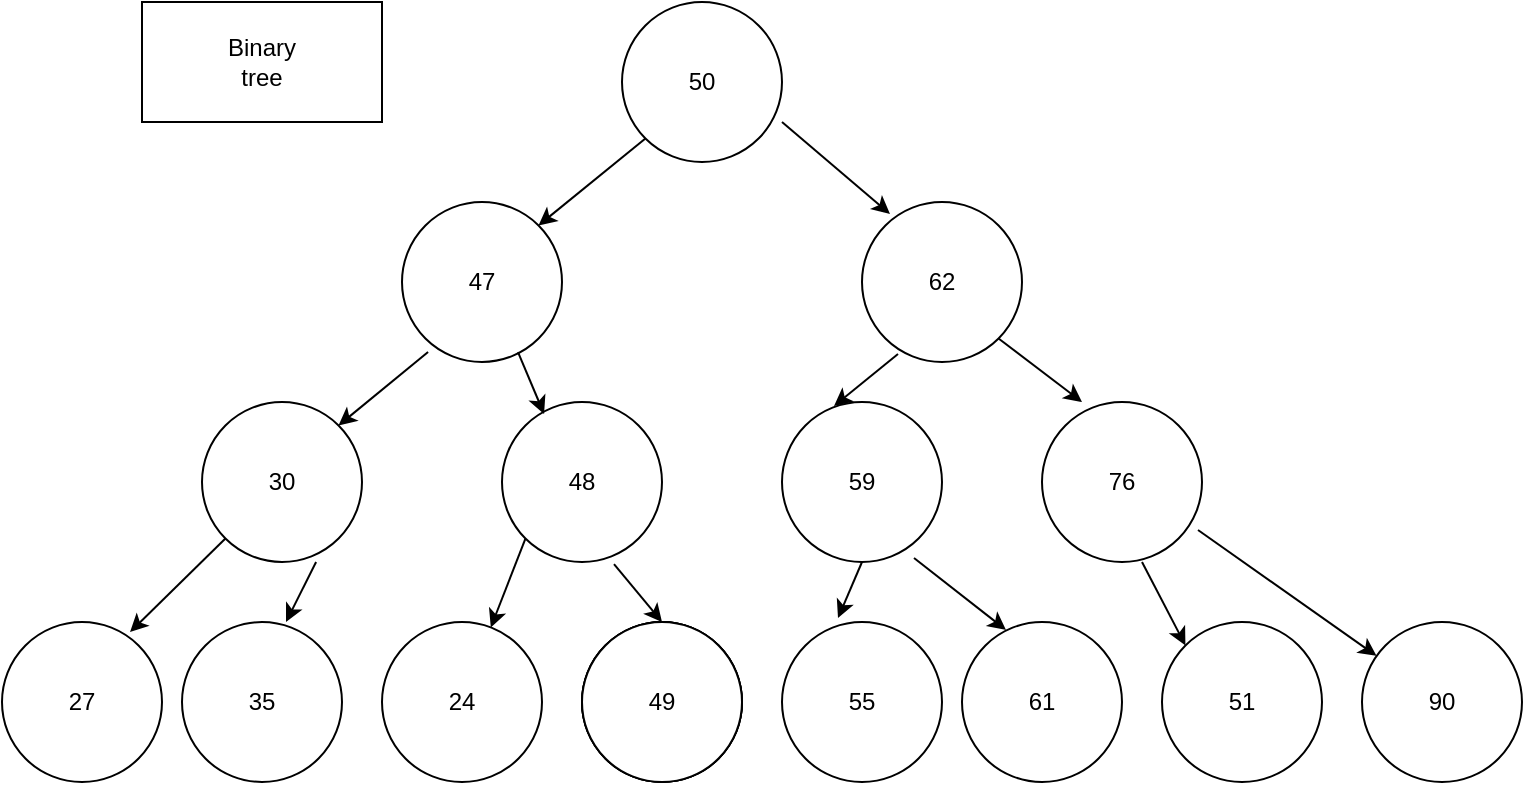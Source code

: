 <mxfile>
    <diagram id="_RJALii_DgdchVroDtS5" name="Страница 1">
        <mxGraphModel dx="650" dy="357" grid="1" gridSize="10" guides="1" tooltips="1" connect="1" arrows="1" fold="1" page="1" pageScale="1" pageWidth="827" pageHeight="1169" math="0" shadow="0">
            <root>
                <mxCell id="0"/>
                <mxCell id="1" parent="0"/>
                <mxCell id="2" value="50" style="ellipse;whiteSpace=wrap;html=1;aspect=fixed;" vertex="1" parent="1">
                    <mxGeometry x="310" y="40" width="80" height="80" as="geometry"/>
                </mxCell>
                <mxCell id="3" value="47" style="ellipse;whiteSpace=wrap;html=1;aspect=fixed;" vertex="1" parent="1">
                    <mxGeometry x="200" y="140" width="80" height="80" as="geometry"/>
                </mxCell>
                <mxCell id="4" value="62" style="ellipse;whiteSpace=wrap;html=1;aspect=fixed;" vertex="1" parent="1">
                    <mxGeometry x="430" y="140" width="80" height="80" as="geometry"/>
                </mxCell>
                <mxCell id="5" value="30" style="ellipse;whiteSpace=wrap;html=1;aspect=fixed;" vertex="1" parent="1">
                    <mxGeometry x="100" y="240" width="80" height="80" as="geometry"/>
                </mxCell>
                <mxCell id="6" value="48" style="ellipse;whiteSpace=wrap;html=1;aspect=fixed;" vertex="1" parent="1">
                    <mxGeometry x="250" y="240" width="80" height="80" as="geometry"/>
                </mxCell>
                <mxCell id="7" value="59" style="ellipse;whiteSpace=wrap;html=1;aspect=fixed;" vertex="1" parent="1">
                    <mxGeometry x="390" y="240" width="80" height="80" as="geometry"/>
                </mxCell>
                <mxCell id="8" value="76" style="ellipse;whiteSpace=wrap;html=1;aspect=fixed;" vertex="1" parent="1">
                    <mxGeometry x="520" y="240" width="80" height="80" as="geometry"/>
                </mxCell>
                <mxCell id="9" value="27" style="ellipse;whiteSpace=wrap;html=1;aspect=fixed;" vertex="1" parent="1">
                    <mxGeometry y="350" width="80" height="80" as="geometry"/>
                </mxCell>
                <mxCell id="10" value="35" style="ellipse;whiteSpace=wrap;html=1;aspect=fixed;" vertex="1" parent="1">
                    <mxGeometry x="90" y="350" width="80" height="80" as="geometry"/>
                </mxCell>
                <mxCell id="11" value="24" style="ellipse;whiteSpace=wrap;html=1;aspect=fixed;" vertex="1" parent="1">
                    <mxGeometry x="190" y="350" width="80" height="80" as="geometry"/>
                </mxCell>
                <mxCell id="12" value="" style="ellipse;whiteSpace=wrap;html=1;aspect=fixed;" vertex="1" parent="1">
                    <mxGeometry x="290" y="350" width="80" height="80" as="geometry"/>
                </mxCell>
                <mxCell id="13" value="" style="ellipse;whiteSpace=wrap;html=1;aspect=fixed;" vertex="1" parent="1">
                    <mxGeometry x="290" y="350" width="80" height="80" as="geometry"/>
                </mxCell>
                <mxCell id="14" value="49" style="ellipse;whiteSpace=wrap;html=1;aspect=fixed;" vertex="1" parent="1">
                    <mxGeometry x="290" y="350" width="80" height="80" as="geometry"/>
                </mxCell>
                <mxCell id="15" value="55" style="ellipse;whiteSpace=wrap;html=1;aspect=fixed;" vertex="1" parent="1">
                    <mxGeometry x="390" y="350" width="80" height="80" as="geometry"/>
                </mxCell>
                <mxCell id="16" value="61" style="ellipse;whiteSpace=wrap;html=1;aspect=fixed;" vertex="1" parent="1">
                    <mxGeometry x="480" y="350" width="80" height="80" as="geometry"/>
                </mxCell>
                <mxCell id="17" value="51" style="ellipse;whiteSpace=wrap;html=1;aspect=fixed;" vertex="1" parent="1">
                    <mxGeometry x="580" y="350" width="80" height="80" as="geometry"/>
                </mxCell>
                <mxCell id="18" value="90" style="ellipse;whiteSpace=wrap;html=1;aspect=fixed;" vertex="1" parent="1">
                    <mxGeometry x="680" y="350" width="80" height="80" as="geometry"/>
                </mxCell>
                <mxCell id="19" value="" style="endArrow=classic;html=1;entryX=1;entryY=0;entryDx=0;entryDy=0;exitX=0;exitY=1;exitDx=0;exitDy=0;" edge="1" parent="1" source="2" target="3">
                    <mxGeometry width="50" height="50" relative="1" as="geometry">
                        <mxPoint x="370" y="220" as="sourcePoint"/>
                        <mxPoint x="360" y="360" as="targetPoint"/>
                    </mxGeometry>
                </mxCell>
                <mxCell id="20" value="" style="endArrow=classic;html=1;entryX=0.175;entryY=0.075;entryDx=0;entryDy=0;entryPerimeter=0;exitX=1;exitY=0.75;exitDx=0;exitDy=0;exitPerimeter=0;" edge="1" parent="1" source="2" target="4">
                    <mxGeometry width="50" height="50" relative="1" as="geometry">
                        <mxPoint x="310" y="110" as="sourcePoint"/>
                        <mxPoint x="360" y="60" as="targetPoint"/>
                    </mxGeometry>
                </mxCell>
                <mxCell id="21" value="" style="endArrow=classic;html=1;exitX=0.163;exitY=0.938;exitDx=0;exitDy=0;exitPerimeter=0;entryX=1;entryY=0;entryDx=0;entryDy=0;" edge="1" parent="1" source="3" target="5">
                    <mxGeometry width="50" height="50" relative="1" as="geometry">
                        <mxPoint x="310" y="210" as="sourcePoint"/>
                        <mxPoint x="360" y="160" as="targetPoint"/>
                    </mxGeometry>
                </mxCell>
                <mxCell id="22" value="" style="endArrow=classic;html=1;entryX=0.263;entryY=0.075;entryDx=0;entryDy=0;entryPerimeter=0;exitX=0.725;exitY=0.938;exitDx=0;exitDy=0;exitPerimeter=0;" edge="1" parent="1" source="3" target="6">
                    <mxGeometry width="50" height="50" relative="1" as="geometry">
                        <mxPoint x="260" y="220" as="sourcePoint"/>
                        <mxPoint x="360" y="160" as="targetPoint"/>
                    </mxGeometry>
                </mxCell>
                <mxCell id="23" value="" style="endArrow=classic;html=1;entryX=0.325;entryY=0.025;entryDx=0;entryDy=0;entryPerimeter=0;exitX=0.225;exitY=0.95;exitDx=0;exitDy=0;exitPerimeter=0;" edge="1" parent="1" source="4" target="7">
                    <mxGeometry width="50" height="50" relative="1" as="geometry">
                        <mxPoint x="310" y="210" as="sourcePoint"/>
                        <mxPoint x="360" y="160" as="targetPoint"/>
                    </mxGeometry>
                </mxCell>
                <mxCell id="24" value="" style="endArrow=classic;html=1;exitX=1;exitY=1;exitDx=0;exitDy=0;" edge="1" parent="1" source="4">
                    <mxGeometry width="50" height="50" relative="1" as="geometry">
                        <mxPoint x="310" y="210" as="sourcePoint"/>
                        <mxPoint x="540" y="240" as="targetPoint"/>
                    </mxGeometry>
                </mxCell>
                <mxCell id="25" value="" style="endArrow=classic;html=1;exitX=0;exitY=1;exitDx=0;exitDy=0;entryX=0.8;entryY=0.063;entryDx=0;entryDy=0;entryPerimeter=0;" edge="1" parent="1" source="5" target="9">
                    <mxGeometry width="50" height="50" relative="1" as="geometry">
                        <mxPoint x="310" y="310" as="sourcePoint"/>
                        <mxPoint x="70" y="350" as="targetPoint"/>
                    </mxGeometry>
                </mxCell>
                <mxCell id="26" value="" style="endArrow=classic;html=1;exitX=0.713;exitY=1;exitDx=0;exitDy=0;exitPerimeter=0;entryX=0.65;entryY=0;entryDx=0;entryDy=0;entryPerimeter=0;" edge="1" parent="1" source="5" target="10">
                    <mxGeometry width="50" height="50" relative="1" as="geometry">
                        <mxPoint x="310" y="410" as="sourcePoint"/>
                        <mxPoint x="360" y="360" as="targetPoint"/>
                    </mxGeometry>
                </mxCell>
                <mxCell id="27" value="" style="endArrow=classic;html=1;exitX=0;exitY=1;exitDx=0;exitDy=0;" edge="1" parent="1" source="6" target="11">
                    <mxGeometry width="50" height="50" relative="1" as="geometry">
                        <mxPoint x="310" y="410" as="sourcePoint"/>
                        <mxPoint x="360" y="360" as="targetPoint"/>
                    </mxGeometry>
                </mxCell>
                <mxCell id="28" value="" style="endArrow=classic;html=1;exitX=0.7;exitY=1.013;exitDx=0;exitDy=0;exitPerimeter=0;entryX=0.5;entryY=0;entryDx=0;entryDy=0;" edge="1" parent="1" source="6" target="14">
                    <mxGeometry width="50" height="50" relative="1" as="geometry">
                        <mxPoint x="310" y="410" as="sourcePoint"/>
                        <mxPoint x="360" y="360" as="targetPoint"/>
                    </mxGeometry>
                </mxCell>
                <mxCell id="29" value="" style="endArrow=classic;html=1;exitX=0.5;exitY=1;exitDx=0;exitDy=0;entryX=0.35;entryY=-0.025;entryDx=0;entryDy=0;entryPerimeter=0;" edge="1" parent="1" source="7" target="15">
                    <mxGeometry width="50" height="50" relative="1" as="geometry">
                        <mxPoint x="310" y="410" as="sourcePoint"/>
                        <mxPoint x="360" y="360" as="targetPoint"/>
                    </mxGeometry>
                </mxCell>
                <mxCell id="30" value="" style="endArrow=classic;html=1;entryX=0.275;entryY=0.05;entryDx=0;entryDy=0;entryPerimeter=0;exitX=0.825;exitY=0.975;exitDx=0;exitDy=0;exitPerimeter=0;" edge="1" parent="1" source="7" target="16">
                    <mxGeometry width="50" height="50" relative="1" as="geometry">
                        <mxPoint x="310" y="410" as="sourcePoint"/>
                        <mxPoint x="360" y="360" as="targetPoint"/>
                    </mxGeometry>
                </mxCell>
                <mxCell id="31" value="" style="endArrow=classic;html=1;exitX=0.625;exitY=1;exitDx=0;exitDy=0;exitPerimeter=0;entryX=0;entryY=0;entryDx=0;entryDy=0;" edge="1" parent="1" source="8" target="17">
                    <mxGeometry width="50" height="50" relative="1" as="geometry">
                        <mxPoint x="310" y="410" as="sourcePoint"/>
                        <mxPoint x="360" y="360" as="targetPoint"/>
                    </mxGeometry>
                </mxCell>
                <mxCell id="32" value="" style="endArrow=classic;html=1;exitX=0.975;exitY=0.8;exitDx=0;exitDy=0;exitPerimeter=0;" edge="1" parent="1" source="8" target="18">
                    <mxGeometry width="50" height="50" relative="1" as="geometry">
                        <mxPoint x="310" y="410" as="sourcePoint"/>
                        <mxPoint x="360" y="360" as="targetPoint"/>
                    </mxGeometry>
                </mxCell>
                <mxCell id="34" value="Binary&lt;br&gt;tree" style="rounded=0;whiteSpace=wrap;html=1;" vertex="1" parent="1">
                    <mxGeometry x="70" y="40" width="120" height="60" as="geometry"/>
                </mxCell>
            </root>
        </mxGraphModel>
    </diagram>
</mxfile>